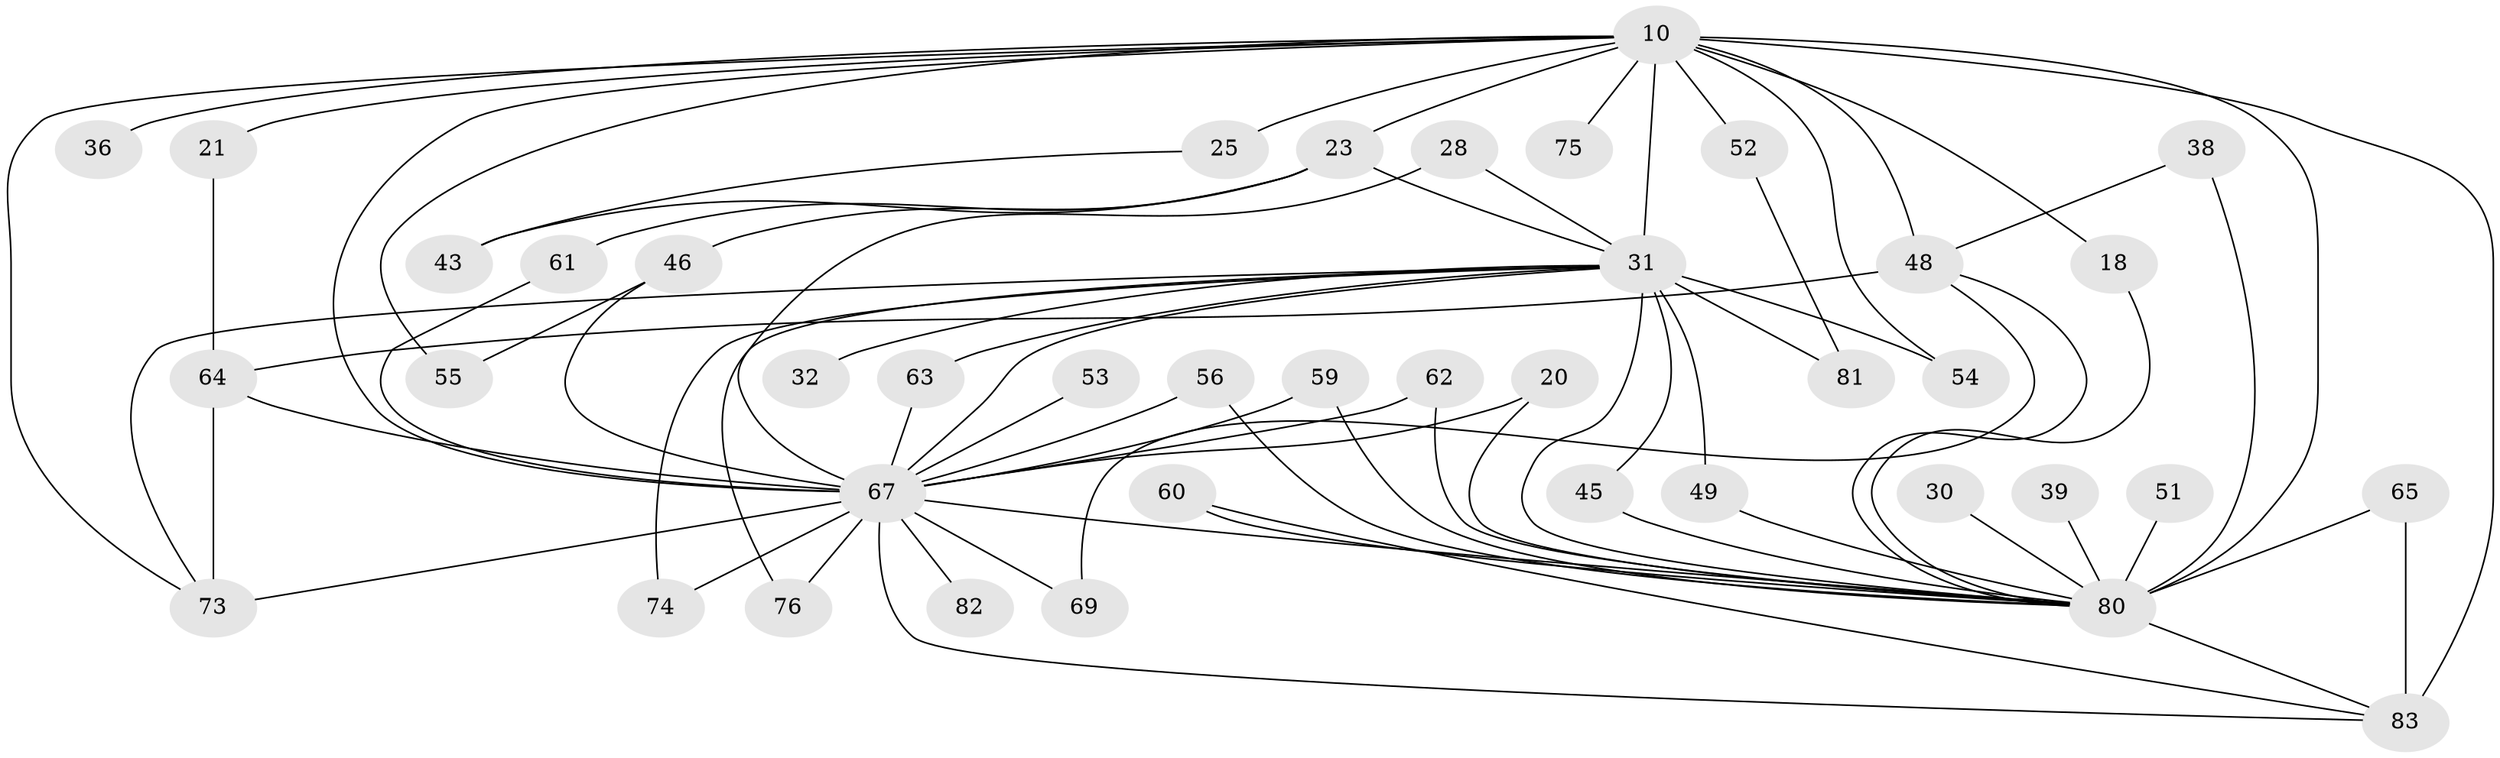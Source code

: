 // original degree distribution, {20: 0.024096385542168676, 23: 0.012048192771084338, 14: 0.012048192771084338, 21: 0.012048192771084338, 18: 0.03614457831325301, 15: 0.012048192771084338, 17: 0.012048192771084338, 5: 0.04819277108433735, 4: 0.060240963855421686, 10: 0.012048192771084338, 3: 0.14457831325301204, 2: 0.5903614457831325, 6: 0.012048192771084338, 8: 0.012048192771084338}
// Generated by graph-tools (version 1.1) at 2025/44/03/09/25 04:44:18]
// undirected, 41 vertices, 73 edges
graph export_dot {
graph [start="1"]
  node [color=gray90,style=filled];
  10 [super="+1+8"];
  18;
  20;
  21;
  23 [super="+11"];
  25;
  28;
  30;
  31 [super="+22"];
  32;
  36;
  38;
  39;
  43;
  45;
  46 [super="+37"];
  48 [super="+14+12"];
  49;
  51;
  52;
  53;
  54;
  55;
  56;
  59;
  60;
  61;
  62;
  63;
  64 [super="+40+34"];
  65 [super="+47"];
  67 [super="+41+4"];
  69;
  73 [super="+71"];
  74 [super="+72"];
  75;
  76;
  80 [super="+77+19+78+50+16"];
  81;
  82;
  83 [super="+15+79"];
  10 -- 21 [weight=2];
  10 -- 23 [weight=2];
  10 -- 25 [weight=2];
  10 -- 75 [weight=2];
  10 -- 18;
  10 -- 36 [weight=2];
  10 -- 52 [weight=2];
  10 -- 54;
  10 -- 83 [weight=7];
  10 -- 31 [weight=10];
  10 -- 55;
  10 -- 48 [weight=3];
  10 -- 73;
  10 -- 67 [weight=9];
  10 -- 80 [weight=16];
  18 -- 80;
  20 -- 67;
  20 -- 80;
  21 -- 64;
  23 -- 43;
  23 -- 61;
  23 -- 46;
  23 -- 31;
  25 -- 43;
  28 -- 31;
  28 -- 67;
  30 -- 80 [weight=2];
  31 -- 67 [weight=5];
  31 -- 74 [weight=2];
  31 -- 76;
  31 -- 81;
  31 -- 32 [weight=2];
  31 -- 45;
  31 -- 49;
  31 -- 54;
  31 -- 63;
  31 -- 73 [weight=2];
  31 -- 80 [weight=4];
  38 -- 48;
  38 -- 80;
  39 -- 80 [weight=2];
  45 -- 80;
  46 -- 55;
  46 -- 67 [weight=2];
  48 -- 69;
  48 -- 64;
  48 -- 80;
  49 -- 80;
  51 -- 80 [weight=2];
  52 -- 81;
  53 -- 67 [weight=2];
  56 -- 67;
  56 -- 80;
  59 -- 67;
  59 -- 80;
  60 -- 83;
  60 -- 80;
  61 -- 67;
  62 -- 67;
  62 -- 80;
  63 -- 67;
  64 -- 73;
  64 -- 67;
  65 -- 83 [weight=2];
  65 -- 80;
  67 -- 69;
  67 -- 73 [weight=3];
  67 -- 74 [weight=2];
  67 -- 76;
  67 -- 82 [weight=2];
  67 -- 83 [weight=3];
  67 -- 80 [weight=5];
  80 -- 83 [weight=2];
}
